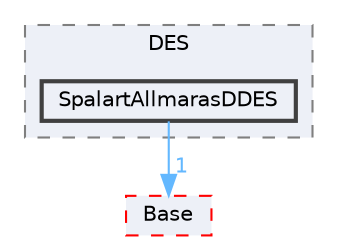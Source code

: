 digraph "src/TurbulenceModels/turbulenceModels/DES/SpalartAllmarasDDES"
{
 // LATEX_PDF_SIZE
  bgcolor="transparent";
  edge [fontname=Helvetica,fontsize=10,labelfontname=Helvetica,labelfontsize=10];
  node [fontname=Helvetica,fontsize=10,shape=box,height=0.2,width=0.4];
  compound=true
  subgraph clusterdir_4c597e202e8b6e09c8ced0164b37938b {
    graph [ bgcolor="#edf0f7", pencolor="grey50", label="DES", fontname=Helvetica,fontsize=10 style="filled,dashed", URL="dir_4c597e202e8b6e09c8ced0164b37938b.html",tooltip=""]
  dir_9a8684ed4fb246e190c7e8b0734111ec [label="SpalartAllmarasDDES", fillcolor="#edf0f7", color="grey25", style="filled,bold", URL="dir_9a8684ed4fb246e190c7e8b0734111ec.html",tooltip=""];
  }
  dir_3832ed45651eb26efa0c13129dbd5167 [label="Base", fillcolor="#edf0f7", color="red", style="filled,dashed", URL="dir_3832ed45651eb26efa0c13129dbd5167.html",tooltip=""];
  dir_9a8684ed4fb246e190c7e8b0734111ec->dir_3832ed45651eb26efa0c13129dbd5167 [headlabel="1", labeldistance=1.5 headhref="dir_003673_000196.html" href="dir_003673_000196.html" color="steelblue1" fontcolor="steelblue1"];
}
